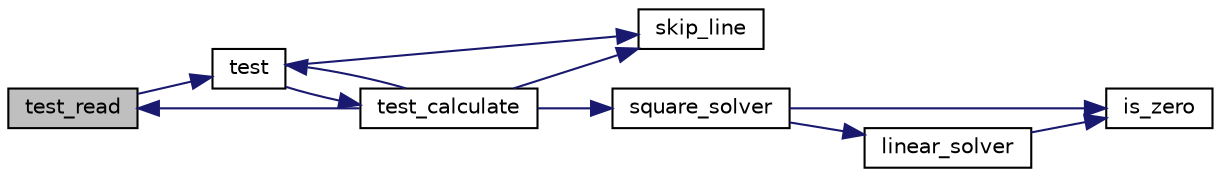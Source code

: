 digraph "test_read"
{
 // LATEX_PDF_SIZE
  edge [fontname="Helvetica",fontsize="10",labelfontname="Helvetica",labelfontsize="10"];
  node [fontname="Helvetica",fontsize="10",shape=record];
  rankdir="LR";
  Node1 [label="test_read",height=0.2,width=0.4,color="black", fillcolor="grey75", style="filled", fontcolor="black",tooltip=" "];
  Node1 -> Node2 [color="midnightblue",fontsize="10",style="solid",fontname="Helvetica"];
  Node2 [label="test",height=0.2,width=0.4,color="black", fillcolor="white", style="filled",URL="$question_8cpp.html#a6e67cad071846f1142f8ef33043c4fc4",tooltip=" "];
  Node2 -> Node3 [color="midnightblue",fontsize="10",style="solid",fontname="Helvetica"];
  Node3 [label="skip_line",height=0.2,width=0.4,color="black", fillcolor="white", style="filled",URL="$read__print_8cpp.html#a414daf603ed0764e620c131477f3716e",tooltip=" "];
  Node2 -> Node4 [color="midnightblue",fontsize="10",style="solid",fontname="Helvetica"];
  Node4 [label="test_calculate",height=0.2,width=0.4,color="black", fillcolor="white", style="filled",URL="$squaresolver_8hpp.html#a1dd80a1428e6a8704bf5ad81f5055357",tooltip=" "];
  Node4 -> Node3 [color="midnightblue",fontsize="10",style="solid",fontname="Helvetica"];
  Node4 -> Node5 [color="midnightblue",fontsize="10",style="solid",fontname="Helvetica"];
  Node5 [label="square_solver",height=0.2,width=0.4,color="black", fillcolor="white", style="filled",URL="$solver_8cpp.html#a677cad337c0dc50f5e67b3a3b9988dfe",tooltip=" "];
  Node5 -> Node6 [color="midnightblue",fontsize="10",style="solid",fontname="Helvetica"];
  Node6 [label="is_zero",height=0.2,width=0.4,color="black", fillcolor="white", style="filled",URL="$solver_8cpp.html#a5f362d0ded3cfb385be07e61a70d41cf",tooltip=" "];
  Node5 -> Node7 [color="midnightblue",fontsize="10",style="solid",fontname="Helvetica"];
  Node7 [label="linear_solver",height=0.2,width=0.4,color="black", fillcolor="white", style="filled",URL="$solver_8cpp.html#aefb4bc300b8ba34c80ead6b6fcfbfe14",tooltip=" "];
  Node7 -> Node6 [color="midnightblue",fontsize="10",style="solid",fontname="Helvetica"];
  Node4 -> Node2 [color="midnightblue",fontsize="10",style="solid",fontname="Helvetica"];
  Node4 -> Node1 [color="midnightblue",fontsize="10",style="solid",fontname="Helvetica"];
}

